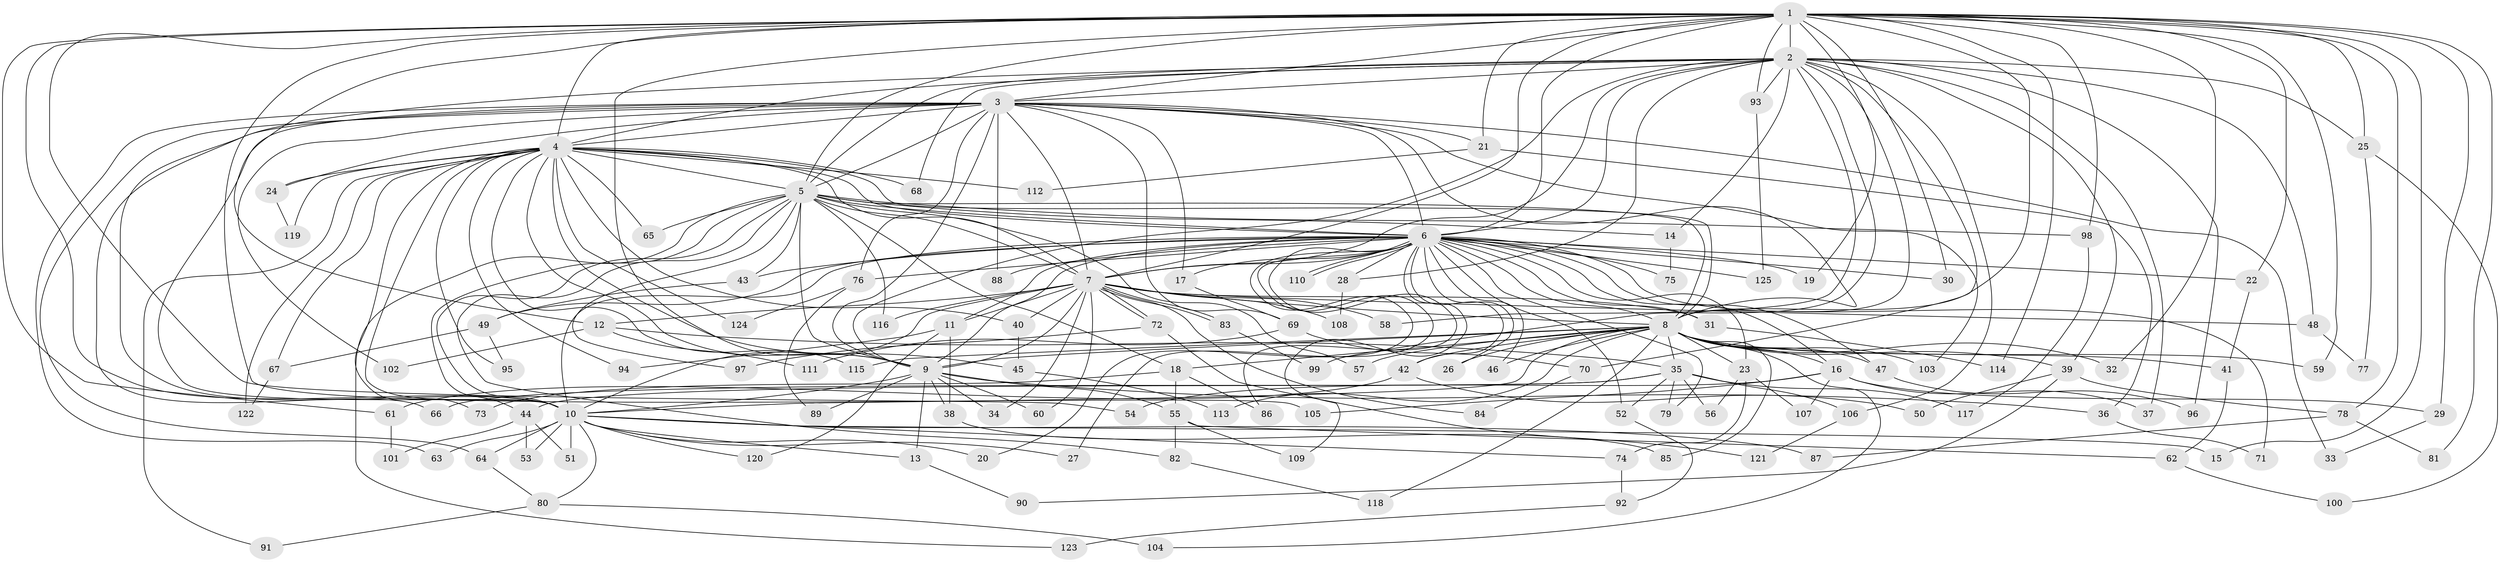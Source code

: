 // Generated by graph-tools (version 1.1) at 2025/43/03/09/25 04:43:10]
// undirected, 125 vertices, 275 edges
graph export_dot {
graph [start="1"]
  node [color=gray90,style=filled];
  1;
  2;
  3;
  4;
  5;
  6;
  7;
  8;
  9;
  10;
  11;
  12;
  13;
  14;
  15;
  16;
  17;
  18;
  19;
  20;
  21;
  22;
  23;
  24;
  25;
  26;
  27;
  28;
  29;
  30;
  31;
  32;
  33;
  34;
  35;
  36;
  37;
  38;
  39;
  40;
  41;
  42;
  43;
  44;
  45;
  46;
  47;
  48;
  49;
  50;
  51;
  52;
  53;
  54;
  55;
  56;
  57;
  58;
  59;
  60;
  61;
  62;
  63;
  64;
  65;
  66;
  67;
  68;
  69;
  70;
  71;
  72;
  73;
  74;
  75;
  76;
  77;
  78;
  79;
  80;
  81;
  82;
  83;
  84;
  85;
  86;
  87;
  88;
  89;
  90;
  91;
  92;
  93;
  94;
  95;
  96;
  97;
  98;
  99;
  100;
  101;
  102;
  103;
  104;
  105;
  106;
  107;
  108;
  109;
  110;
  111;
  112;
  113;
  114;
  115;
  116;
  117;
  118;
  119;
  120;
  121;
  122;
  123;
  124;
  125;
  1 -- 2;
  1 -- 3;
  1 -- 4;
  1 -- 5;
  1 -- 6;
  1 -- 7;
  1 -- 8;
  1 -- 9;
  1 -- 10;
  1 -- 12;
  1 -- 15;
  1 -- 19;
  1 -- 21;
  1 -- 22;
  1 -- 25;
  1 -- 29;
  1 -- 30;
  1 -- 32;
  1 -- 54;
  1 -- 59;
  1 -- 61;
  1 -- 78;
  1 -- 81;
  1 -- 93;
  1 -- 98;
  1 -- 105;
  1 -- 114;
  2 -- 3;
  2 -- 4;
  2 -- 5;
  2 -- 6;
  2 -- 7;
  2 -- 8;
  2 -- 9;
  2 -- 10;
  2 -- 14;
  2 -- 25;
  2 -- 28;
  2 -- 37;
  2 -- 39;
  2 -- 48;
  2 -- 58;
  2 -- 68;
  2 -- 70;
  2 -- 93;
  2 -- 96;
  2 -- 99;
  2 -- 106;
  3 -- 4;
  3 -- 5;
  3 -- 6;
  3 -- 7;
  3 -- 8;
  3 -- 9;
  3 -- 10;
  3 -- 17;
  3 -- 21;
  3 -- 24;
  3 -- 33;
  3 -- 63;
  3 -- 64;
  3 -- 66;
  3 -- 69;
  3 -- 76;
  3 -- 88;
  3 -- 102;
  3 -- 103;
  4 -- 5;
  4 -- 6;
  4 -- 7;
  4 -- 8;
  4 -- 9;
  4 -- 10;
  4 -- 24;
  4 -- 40;
  4 -- 45;
  4 -- 65;
  4 -- 67;
  4 -- 68;
  4 -- 73;
  4 -- 91;
  4 -- 94;
  4 -- 95;
  4 -- 112;
  4 -- 115;
  4 -- 119;
  4 -- 122;
  4 -- 124;
  5 -- 6;
  5 -- 7;
  5 -- 8;
  5 -- 9;
  5 -- 10;
  5 -- 14;
  5 -- 18;
  5 -- 43;
  5 -- 44;
  5 -- 57;
  5 -- 65;
  5 -- 82;
  5 -- 97;
  5 -- 98;
  5 -- 116;
  5 -- 123;
  6 -- 7;
  6 -- 8;
  6 -- 9;
  6 -- 10;
  6 -- 11;
  6 -- 16;
  6 -- 17;
  6 -- 19;
  6 -- 20;
  6 -- 22;
  6 -- 23;
  6 -- 26;
  6 -- 27;
  6 -- 28;
  6 -- 30;
  6 -- 31;
  6 -- 42;
  6 -- 43;
  6 -- 46;
  6 -- 47;
  6 -- 49;
  6 -- 52;
  6 -- 71;
  6 -- 75;
  6 -- 76;
  6 -- 79;
  6 -- 86;
  6 -- 88;
  6 -- 109;
  6 -- 110;
  6 -- 110;
  6 -- 125;
  7 -- 8;
  7 -- 9;
  7 -- 10;
  7 -- 11;
  7 -- 12;
  7 -- 31;
  7 -- 34;
  7 -- 40;
  7 -- 48;
  7 -- 58;
  7 -- 60;
  7 -- 72;
  7 -- 72;
  7 -- 83;
  7 -- 83;
  7 -- 84;
  7 -- 108;
  7 -- 116;
  8 -- 9;
  8 -- 10;
  8 -- 16;
  8 -- 18;
  8 -- 23;
  8 -- 26;
  8 -- 32;
  8 -- 35;
  8 -- 39;
  8 -- 41;
  8 -- 42;
  8 -- 46;
  8 -- 47;
  8 -- 57;
  8 -- 59;
  8 -- 85;
  8 -- 103;
  8 -- 104;
  8 -- 113;
  8 -- 115;
  8 -- 118;
  9 -- 10;
  9 -- 13;
  9 -- 34;
  9 -- 36;
  9 -- 38;
  9 -- 55;
  9 -- 60;
  9 -- 89;
  10 -- 13;
  10 -- 15;
  10 -- 20;
  10 -- 27;
  10 -- 51;
  10 -- 53;
  10 -- 63;
  10 -- 64;
  10 -- 74;
  10 -- 80;
  10 -- 87;
  10 -- 120;
  11 -- 38;
  11 -- 94;
  11 -- 120;
  12 -- 35;
  12 -- 102;
  12 -- 111;
  13 -- 90;
  14 -- 75;
  16 -- 29;
  16 -- 37;
  16 -- 54;
  16 -- 105;
  16 -- 107;
  17 -- 69;
  18 -- 55;
  18 -- 73;
  18 -- 86;
  21 -- 36;
  21 -- 112;
  22 -- 41;
  23 -- 56;
  23 -- 74;
  23 -- 107;
  24 -- 119;
  25 -- 77;
  25 -- 100;
  28 -- 108;
  29 -- 33;
  31 -- 114;
  35 -- 44;
  35 -- 52;
  35 -- 56;
  35 -- 66;
  35 -- 79;
  35 -- 106;
  35 -- 117;
  36 -- 71;
  38 -- 85;
  39 -- 50;
  39 -- 78;
  39 -- 90;
  40 -- 45;
  41 -- 62;
  42 -- 50;
  42 -- 61;
  43 -- 49;
  44 -- 51;
  44 -- 53;
  44 -- 101;
  45 -- 113;
  47 -- 96;
  48 -- 77;
  49 -- 67;
  49 -- 95;
  52 -- 92;
  55 -- 62;
  55 -- 82;
  55 -- 109;
  61 -- 101;
  62 -- 100;
  64 -- 80;
  67 -- 122;
  69 -- 70;
  69 -- 111;
  70 -- 84;
  72 -- 97;
  72 -- 121;
  74 -- 92;
  76 -- 89;
  76 -- 124;
  78 -- 81;
  78 -- 87;
  80 -- 91;
  80 -- 104;
  82 -- 118;
  83 -- 99;
  92 -- 123;
  93 -- 125;
  98 -- 117;
  106 -- 121;
}
